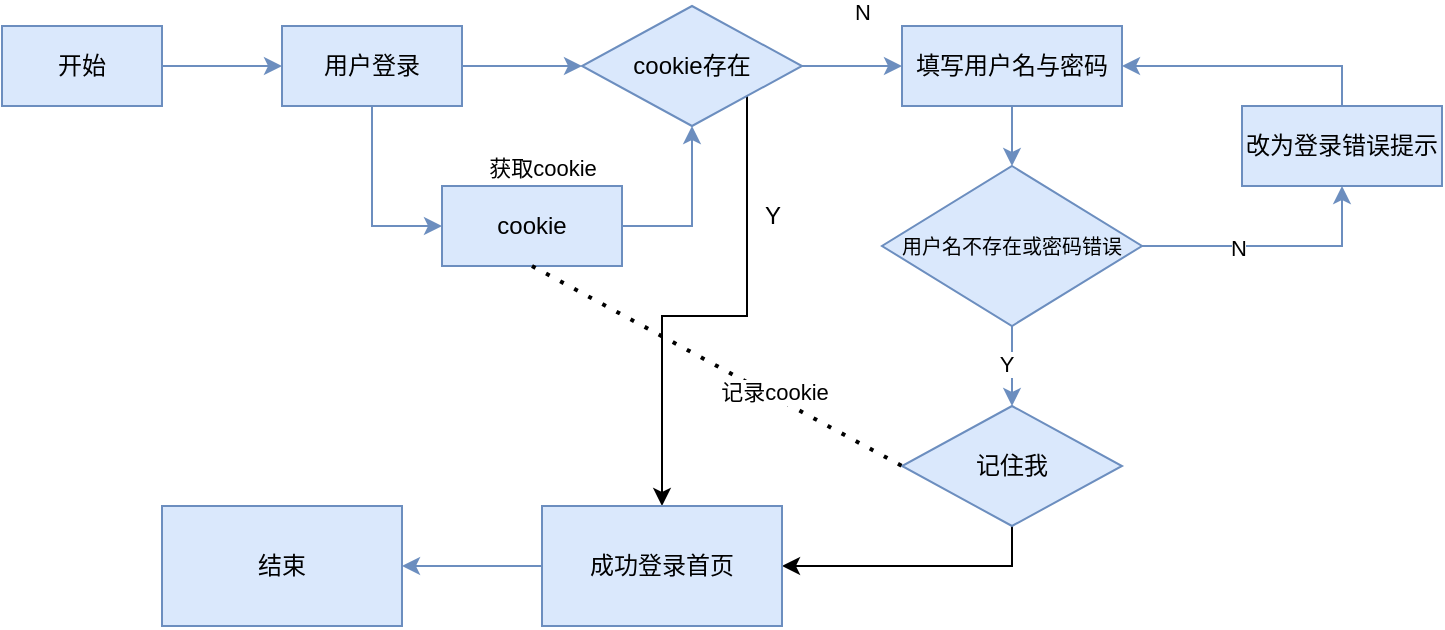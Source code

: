 <mxfile version="25.0.0">
  <diagram name="第 1 页" id="UjRPoIrHNhEZGQ0aEdOO">
    <mxGraphModel dx="1213" dy="661" grid="1" gridSize="10" guides="1" tooltips="1" connect="1" arrows="1" fold="1" page="1" pageScale="1" pageWidth="827" pageHeight="1169" math="0" shadow="0">
      <root>
        <mxCell id="0" />
        <mxCell id="1" parent="0" />
        <mxCell id="EjGCt2hHYl6hV8KBAYQ2-5" value="" style="edgeStyle=orthogonalEdgeStyle;rounded=0;orthogonalLoop=1;jettySize=auto;html=1;fillColor=#dae8fc;strokeColor=#6c8ebf;" edge="1" parent="1" source="EjGCt2hHYl6hV8KBAYQ2-1" target="EjGCt2hHYl6hV8KBAYQ2-2">
          <mxGeometry relative="1" as="geometry" />
        </mxCell>
        <mxCell id="EjGCt2hHYl6hV8KBAYQ2-1" value="开始" style="rounded=0;whiteSpace=wrap;html=1;fillColor=#dae8fc;strokeColor=#6c8ebf;" vertex="1" parent="1">
          <mxGeometry x="30" y="70" width="80" height="40" as="geometry" />
        </mxCell>
        <mxCell id="EjGCt2hHYl6hV8KBAYQ2-10" value="" style="edgeStyle=orthogonalEdgeStyle;rounded=0;orthogonalLoop=1;jettySize=auto;html=1;fillColor=#dae8fc;strokeColor=#6c8ebf;" edge="1" parent="1" source="EjGCt2hHYl6hV8KBAYQ2-2" target="EjGCt2hHYl6hV8KBAYQ2-9">
          <mxGeometry relative="1" as="geometry" />
        </mxCell>
        <mxCell id="EjGCt2hHYl6hV8KBAYQ2-14" value="" style="edgeStyle=orthogonalEdgeStyle;rounded=0;orthogonalLoop=1;jettySize=auto;html=1;fillColor=#dae8fc;strokeColor=#6c8ebf;" edge="1" parent="1" source="EjGCt2hHYl6hV8KBAYQ2-2" target="EjGCt2hHYl6hV8KBAYQ2-13">
          <mxGeometry relative="1" as="geometry">
            <Array as="points">
              <mxPoint x="215" y="170" />
            </Array>
          </mxGeometry>
        </mxCell>
        <mxCell id="EjGCt2hHYl6hV8KBAYQ2-25" value="获取cookie" style="edgeLabel;html=1;align=center;verticalAlign=middle;resizable=0;points=[];" vertex="1" connectable="0" parent="EjGCt2hHYl6hV8KBAYQ2-14">
          <mxGeometry x="-0.383" y="2" relative="1" as="geometry">
            <mxPoint x="83" y="1" as="offset" />
          </mxGeometry>
        </mxCell>
        <mxCell id="EjGCt2hHYl6hV8KBAYQ2-2" value="用户登录" style="rounded=0;whiteSpace=wrap;html=1;fillColor=#dae8fc;strokeColor=#6c8ebf;" vertex="1" parent="1">
          <mxGeometry x="170" y="70" width="90" height="40" as="geometry" />
        </mxCell>
        <mxCell id="EjGCt2hHYl6hV8KBAYQ2-12" value="" style="edgeStyle=orthogonalEdgeStyle;rounded=0;orthogonalLoop=1;jettySize=auto;html=1;fillColor=#dae8fc;strokeColor=#6c8ebf;" edge="1" parent="1" source="EjGCt2hHYl6hV8KBAYQ2-3" target="EjGCt2hHYl6hV8KBAYQ2-8">
          <mxGeometry relative="1" as="geometry" />
        </mxCell>
        <mxCell id="EjGCt2hHYl6hV8KBAYQ2-3" value="填写用户名与密码" style="rounded=0;whiteSpace=wrap;html=1;fillColor=#dae8fc;strokeColor=#6c8ebf;" vertex="1" parent="1">
          <mxGeometry x="480" y="70" width="110" height="40" as="geometry" />
        </mxCell>
        <mxCell id="EjGCt2hHYl6hV8KBAYQ2-19" value="" style="edgeStyle=orthogonalEdgeStyle;rounded=0;orthogonalLoop=1;jettySize=auto;html=1;fillColor=#dae8fc;strokeColor=#6c8ebf;" edge="1" parent="1" source="EjGCt2hHYl6hV8KBAYQ2-8" target="EjGCt2hHYl6hV8KBAYQ2-18">
          <mxGeometry relative="1" as="geometry" />
        </mxCell>
        <mxCell id="EjGCt2hHYl6hV8KBAYQ2-24" value="Y" style="edgeLabel;html=1;align=center;verticalAlign=middle;resizable=0;points=[];" vertex="1" connectable="0" parent="EjGCt2hHYl6hV8KBAYQ2-19">
          <mxGeometry x="-0.083" y="-3" relative="1" as="geometry">
            <mxPoint as="offset" />
          </mxGeometry>
        </mxCell>
        <mxCell id="EjGCt2hHYl6hV8KBAYQ2-21" style="edgeStyle=orthogonalEdgeStyle;rounded=0;orthogonalLoop=1;jettySize=auto;html=1;exitX=1;exitY=0.5;exitDx=0;exitDy=0;entryX=0.5;entryY=1;entryDx=0;entryDy=0;fillColor=#dae8fc;strokeColor=#6c8ebf;" edge="1" parent="1" source="EjGCt2hHYl6hV8KBAYQ2-8" target="EjGCt2hHYl6hV8KBAYQ2-20">
          <mxGeometry relative="1" as="geometry" />
        </mxCell>
        <mxCell id="EjGCt2hHYl6hV8KBAYQ2-23" value="N" style="edgeLabel;html=1;align=center;verticalAlign=middle;resizable=0;points=[];" vertex="1" connectable="0" parent="EjGCt2hHYl6hV8KBAYQ2-21">
          <mxGeometry x="-0.267" y="-1" relative="1" as="geometry">
            <mxPoint as="offset" />
          </mxGeometry>
        </mxCell>
        <mxCell id="EjGCt2hHYl6hV8KBAYQ2-8" value="&lt;font style=&quot;font-size: 10px;&quot;&gt;用户名不存在或密码错误&lt;/font&gt;" style="rhombus;whiteSpace=wrap;html=1;fillColor=#dae8fc;strokeColor=#6c8ebf;" vertex="1" parent="1">
          <mxGeometry x="470" y="140" width="130" height="80" as="geometry" />
        </mxCell>
        <mxCell id="EjGCt2hHYl6hV8KBAYQ2-11" value="" style="edgeStyle=orthogonalEdgeStyle;rounded=0;orthogonalLoop=1;jettySize=auto;html=1;fillColor=#dae8fc;strokeColor=#6c8ebf;" edge="1" parent="1" source="EjGCt2hHYl6hV8KBAYQ2-9" target="EjGCt2hHYl6hV8KBAYQ2-3">
          <mxGeometry relative="1" as="geometry" />
        </mxCell>
        <mxCell id="EjGCt2hHYl6hV8KBAYQ2-27" value="N&lt;div&gt;&lt;br&gt;&lt;/div&gt;" style="edgeLabel;html=1;align=center;verticalAlign=middle;resizable=0;points=[];" vertex="1" connectable="0" parent="EjGCt2hHYl6hV8KBAYQ2-11">
          <mxGeometry x="-0.053" y="3" relative="1" as="geometry">
            <mxPoint x="6" y="-17" as="offset" />
          </mxGeometry>
        </mxCell>
        <mxCell id="EjGCt2hHYl6hV8KBAYQ2-37" style="edgeStyle=orthogonalEdgeStyle;rounded=0;orthogonalLoop=1;jettySize=auto;html=1;exitX=1;exitY=1;exitDx=0;exitDy=0;" edge="1" parent="1" source="EjGCt2hHYl6hV8KBAYQ2-9" target="EjGCt2hHYl6hV8KBAYQ2-31">
          <mxGeometry relative="1" as="geometry" />
        </mxCell>
        <mxCell id="EjGCt2hHYl6hV8KBAYQ2-9" value="&lt;font&gt;cookie存在&lt;/font&gt;" style="rhombus;whiteSpace=wrap;html=1;fillColor=#dae8fc;strokeColor=#6c8ebf;" vertex="1" parent="1">
          <mxGeometry x="320" y="60" width="110" height="60" as="geometry" />
        </mxCell>
        <mxCell id="EjGCt2hHYl6hV8KBAYQ2-16" style="edgeStyle=orthogonalEdgeStyle;rounded=0;orthogonalLoop=1;jettySize=auto;html=1;exitX=1;exitY=0.5;exitDx=0;exitDy=0;entryX=0.5;entryY=1;entryDx=0;entryDy=0;fillColor=#dae8fc;strokeColor=#6c8ebf;" edge="1" parent="1" source="EjGCt2hHYl6hV8KBAYQ2-13" target="EjGCt2hHYl6hV8KBAYQ2-9">
          <mxGeometry relative="1" as="geometry" />
        </mxCell>
        <mxCell id="EjGCt2hHYl6hV8KBAYQ2-13" value="&lt;div&gt;&lt;span style=&quot;background-color: initial;&quot;&gt;cookie&lt;/span&gt;&lt;/div&gt;" style="rounded=0;whiteSpace=wrap;html=1;fillColor=#dae8fc;strokeColor=#6c8ebf;" vertex="1" parent="1">
          <mxGeometry x="250" y="150" width="90" height="40" as="geometry" />
        </mxCell>
        <mxCell id="EjGCt2hHYl6hV8KBAYQ2-32" style="edgeStyle=orthogonalEdgeStyle;rounded=0;orthogonalLoop=1;jettySize=auto;html=1;exitX=0.5;exitY=1;exitDx=0;exitDy=0;entryX=1;entryY=0.5;entryDx=0;entryDy=0;" edge="1" parent="1" source="EjGCt2hHYl6hV8KBAYQ2-18" target="EjGCt2hHYl6hV8KBAYQ2-31">
          <mxGeometry relative="1" as="geometry" />
        </mxCell>
        <mxCell id="EjGCt2hHYl6hV8KBAYQ2-18" value="&lt;font&gt;记住我&lt;/font&gt;" style="rhombus;whiteSpace=wrap;html=1;fillColor=#dae8fc;strokeColor=#6c8ebf;" vertex="1" parent="1">
          <mxGeometry x="480" y="260" width="110" height="60" as="geometry" />
        </mxCell>
        <mxCell id="EjGCt2hHYl6hV8KBAYQ2-22" style="edgeStyle=orthogonalEdgeStyle;rounded=0;orthogonalLoop=1;jettySize=auto;html=1;exitX=0.5;exitY=0;exitDx=0;exitDy=0;entryX=1;entryY=0.5;entryDx=0;entryDy=0;fillColor=#dae8fc;strokeColor=#6c8ebf;" edge="1" parent="1" source="EjGCt2hHYl6hV8KBAYQ2-20" target="EjGCt2hHYl6hV8KBAYQ2-3">
          <mxGeometry relative="1" as="geometry" />
        </mxCell>
        <mxCell id="EjGCt2hHYl6hV8KBAYQ2-20" value="改为登录错误提示" style="rounded=0;whiteSpace=wrap;html=1;fillColor=#dae8fc;strokeColor=#6c8ebf;" vertex="1" parent="1">
          <mxGeometry x="650" y="110" width="100" height="40" as="geometry" />
        </mxCell>
        <mxCell id="EjGCt2hHYl6hV8KBAYQ2-29" value="" style="endArrow=none;dashed=1;html=1;dashPattern=1 3;strokeWidth=2;rounded=0;exitX=0.5;exitY=1;exitDx=0;exitDy=0;" edge="1" parent="1" source="EjGCt2hHYl6hV8KBAYQ2-13">
          <mxGeometry width="50" height="50" relative="1" as="geometry">
            <mxPoint x="430" y="340" as="sourcePoint" />
            <mxPoint x="480" y="290" as="targetPoint" />
          </mxGeometry>
        </mxCell>
        <mxCell id="EjGCt2hHYl6hV8KBAYQ2-30" value="记录cookie" style="edgeLabel;html=1;align=center;verticalAlign=middle;resizable=0;points=[];" vertex="1" connectable="0" parent="EjGCt2hHYl6hV8KBAYQ2-29">
          <mxGeometry x="0.296" y="2" relative="1" as="geometry">
            <mxPoint as="offset" />
          </mxGeometry>
        </mxCell>
        <mxCell id="EjGCt2hHYl6hV8KBAYQ2-36" value="" style="edgeStyle=orthogonalEdgeStyle;rounded=0;orthogonalLoop=1;jettySize=auto;html=1;fillColor=#dae8fc;strokeColor=#6c8ebf;" edge="1" parent="1" source="EjGCt2hHYl6hV8KBAYQ2-31" target="EjGCt2hHYl6hV8KBAYQ2-35">
          <mxGeometry relative="1" as="geometry" />
        </mxCell>
        <mxCell id="EjGCt2hHYl6hV8KBAYQ2-31" value="成功登录首页" style="rounded=0;whiteSpace=wrap;html=1;fillColor=#dae8fc;strokeColor=#6c8ebf;" vertex="1" parent="1">
          <mxGeometry x="300" y="310" width="120" height="60" as="geometry" />
        </mxCell>
        <mxCell id="EjGCt2hHYl6hV8KBAYQ2-34" value="Y" style="text;html=1;align=center;verticalAlign=middle;resizable=0;points=[];autosize=1;strokeColor=none;fillColor=none;" vertex="1" parent="1">
          <mxGeometry x="400" y="150" width="30" height="30" as="geometry" />
        </mxCell>
        <mxCell id="EjGCt2hHYl6hV8KBAYQ2-35" value="结束" style="rounded=0;whiteSpace=wrap;html=1;fillColor=#dae8fc;strokeColor=#6c8ebf;" vertex="1" parent="1">
          <mxGeometry x="110" y="310" width="120" height="60" as="geometry" />
        </mxCell>
      </root>
    </mxGraphModel>
  </diagram>
</mxfile>
